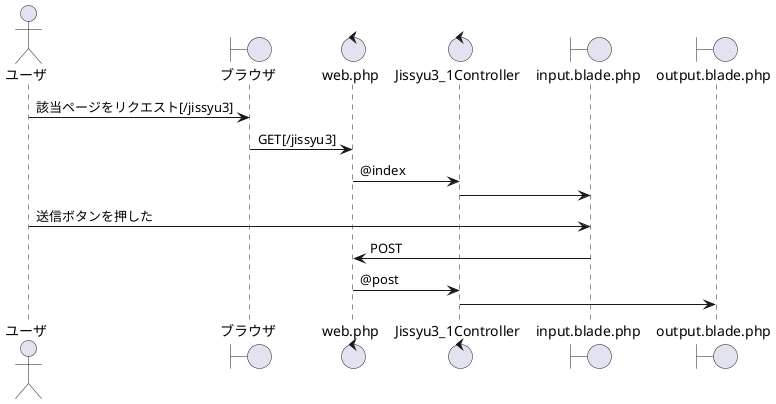 @startuml 履歴
    actor ユーザ
    boundary ブラウザ
    control web.php
    control Jissyu3_1Controller
    boundary input.blade.php
    boundary output.blade.php
        ユーザ -> ブラウザ :該当ページをリクエスト[/jissyu3]
        ブラウザ -> web.php :GET[/jissyu3]
        web.php -> Jissyu3_1Controller :@index
        Jissyu3_1Controller -> input.blade.php
        ユーザ ->input.blade.php :送信ボタンを押した
        web.php <- input.blade.php :POST
        web.php -> Jissyu3_1Controller :@post
        Jissyu3_1Controller -> output.blade.php
@enduml

/'alt + D でUML実行'/
